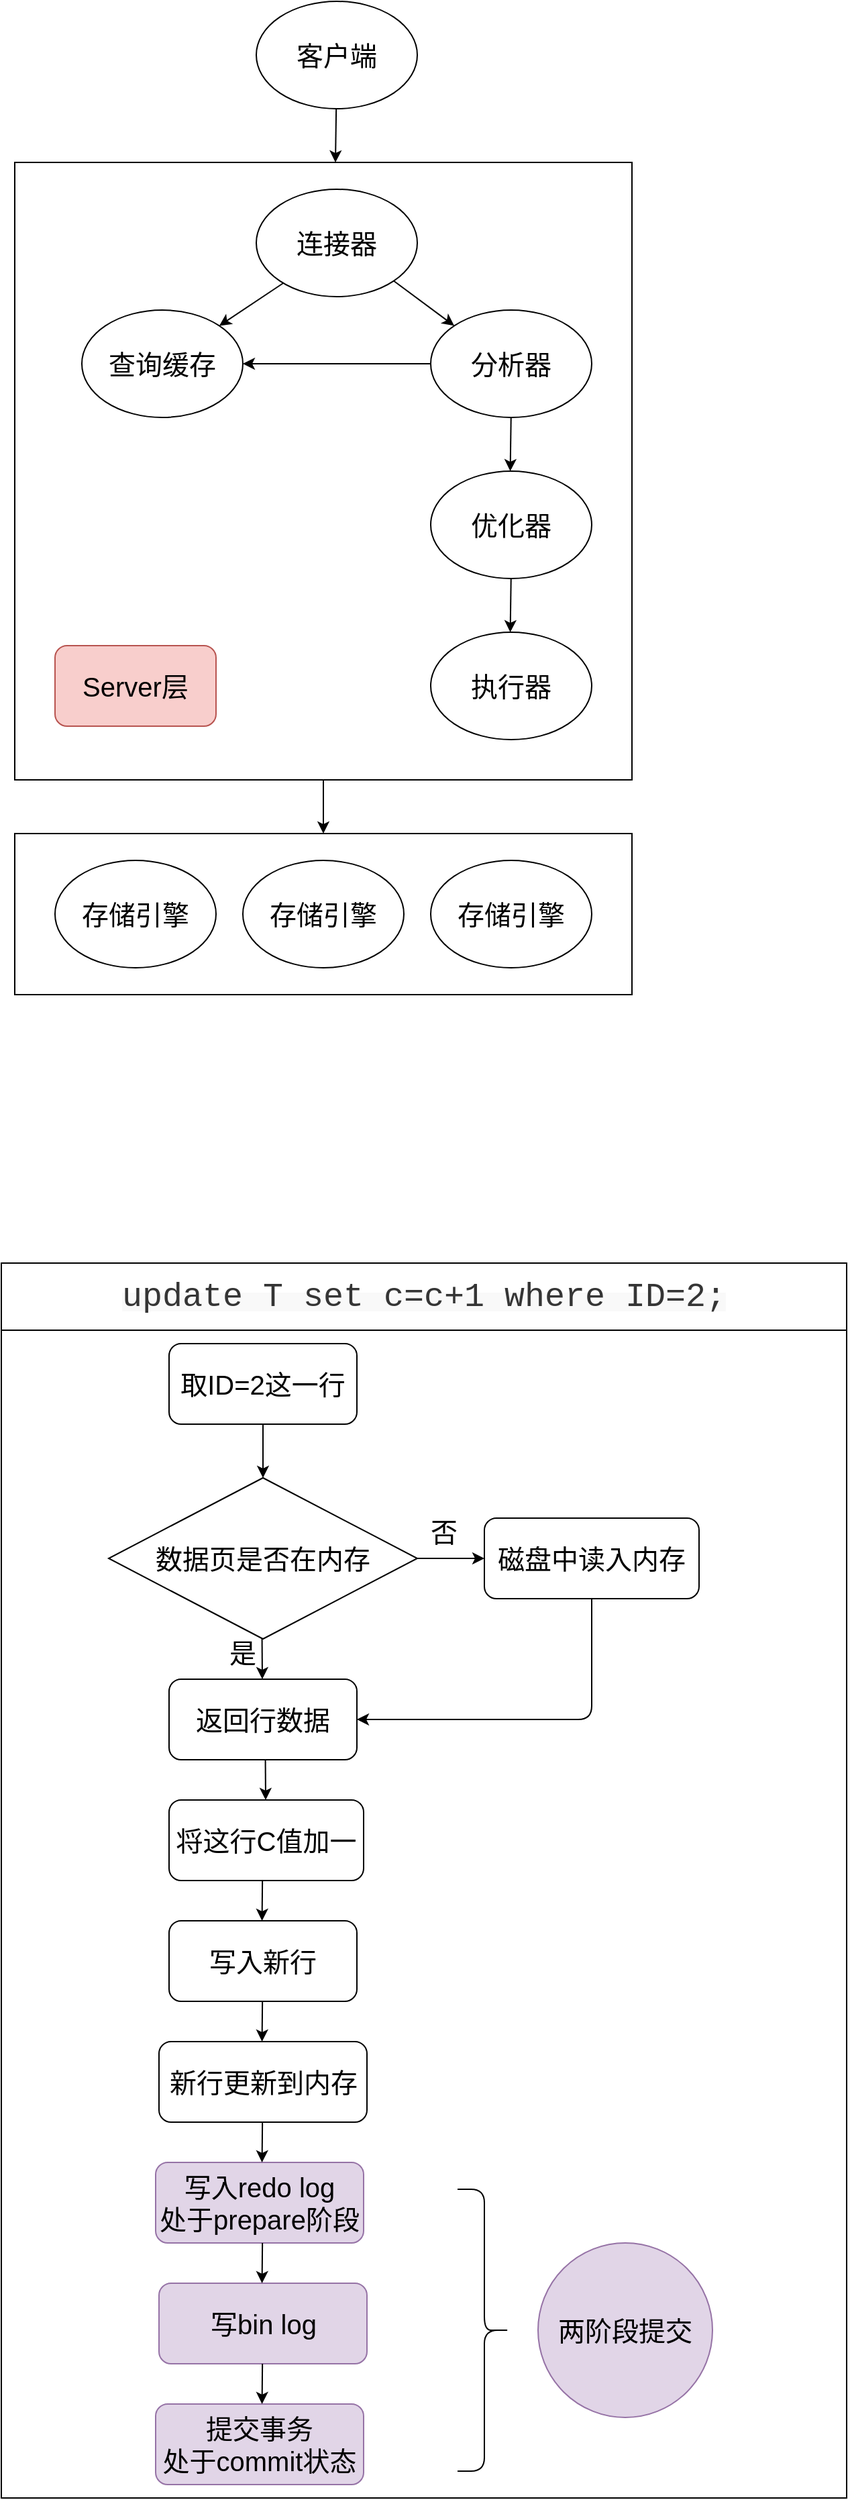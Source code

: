<mxfile version="14.5.3" type="github">
  <diagram id="PbG4Fj4FKivZKdx_B7DZ" name="第 1 页">
    <mxGraphModel dx="1730" dy="913" grid="1" gridSize="10" guides="1" tooltips="1" connect="1" arrows="1" fold="1" page="1" pageScale="1" pageWidth="850" pageHeight="1100" math="0" shadow="0">
      <root>
        <mxCell id="0" />
        <mxCell id="1" parent="0" />
        <mxCell id="bmLX54Bhof7FAH2AIRii-46" value="" style="rounded=0;whiteSpace=wrap;html=1;" vertex="1" parent="1">
          <mxGeometry x="290" y="1020" width="630" height="920" as="geometry" />
        </mxCell>
        <mxCell id="bmLX54Bhof7FAH2AIRii-1" value="" style="whiteSpace=wrap;html=1;aspect=fixed;" vertex="1" parent="1">
          <mxGeometry x="300" y="200" width="460" height="460" as="geometry" />
        </mxCell>
        <mxCell id="bmLX54Bhof7FAH2AIRii-3" value="&lt;font style=&quot;font-size: 20px&quot;&gt;客户端&lt;/font&gt;" style="ellipse;whiteSpace=wrap;html=1;" vertex="1" parent="1">
          <mxGeometry x="480" y="80" width="120" height="80" as="geometry" />
        </mxCell>
        <mxCell id="bmLX54Bhof7FAH2AIRii-4" value="&lt;font style=&quot;font-size: 20px&quot;&gt;连接器&lt;/font&gt;" style="ellipse;whiteSpace=wrap;html=1;" vertex="1" parent="1">
          <mxGeometry x="480" y="220" width="120" height="80" as="geometry" />
        </mxCell>
        <mxCell id="bmLX54Bhof7FAH2AIRii-5" value="&lt;font style=&quot;font-size: 20px&quot;&gt;分析器&lt;/font&gt;" style="ellipse;whiteSpace=wrap;html=1;" vertex="1" parent="1">
          <mxGeometry x="610" y="310" width="120" height="80" as="geometry" />
        </mxCell>
        <mxCell id="bmLX54Bhof7FAH2AIRii-6" value="&lt;font style=&quot;font-size: 20px&quot;&gt;查询缓存&lt;/font&gt;" style="ellipse;whiteSpace=wrap;html=1;" vertex="1" parent="1">
          <mxGeometry x="350" y="310" width="120" height="80" as="geometry" />
        </mxCell>
        <mxCell id="bmLX54Bhof7FAH2AIRii-7" value="&lt;font style=&quot;font-size: 20px&quot;&gt;优化器&lt;/font&gt;" style="ellipse;whiteSpace=wrap;html=1;" vertex="1" parent="1">
          <mxGeometry x="610" y="430" width="120" height="80" as="geometry" />
        </mxCell>
        <mxCell id="bmLX54Bhof7FAH2AIRii-8" value="&lt;font style=&quot;font-size: 20px&quot;&gt;执行器&lt;/font&gt;" style="ellipse;whiteSpace=wrap;html=1;" vertex="1" parent="1">
          <mxGeometry x="610" y="550" width="120" height="80" as="geometry" />
        </mxCell>
        <mxCell id="bmLX54Bhof7FAH2AIRii-10" value="" style="rounded=0;whiteSpace=wrap;html=1;" vertex="1" parent="1">
          <mxGeometry x="300" y="700" width="460" height="120" as="geometry" />
        </mxCell>
        <mxCell id="bmLX54Bhof7FAH2AIRii-13" value="&lt;font style=&quot;font-size: 20px&quot;&gt;存储引擎&lt;/font&gt;" style="ellipse;whiteSpace=wrap;html=1;" vertex="1" parent="1">
          <mxGeometry x="610" y="720" width="120" height="80" as="geometry" />
        </mxCell>
        <mxCell id="bmLX54Bhof7FAH2AIRii-14" value="&lt;font style=&quot;font-size: 20px&quot;&gt;存储引擎&lt;/font&gt;" style="ellipse;whiteSpace=wrap;html=1;" vertex="1" parent="1">
          <mxGeometry x="470" y="720" width="120" height="80" as="geometry" />
        </mxCell>
        <mxCell id="bmLX54Bhof7FAH2AIRii-15" value="&lt;font style=&quot;font-size: 20px&quot;&gt;存储引擎&lt;/font&gt;" style="ellipse;whiteSpace=wrap;html=1;" vertex="1" parent="1">
          <mxGeometry x="330" y="720" width="120" height="80" as="geometry" />
        </mxCell>
        <mxCell id="bmLX54Bhof7FAH2AIRii-16" value="" style="endArrow=classic;html=1;" edge="1" parent="1">
          <mxGeometry width="50" height="50" relative="1" as="geometry">
            <mxPoint x="539.58" y="160" as="sourcePoint" />
            <mxPoint x="539" y="200" as="targetPoint" />
          </mxGeometry>
        </mxCell>
        <mxCell id="bmLX54Bhof7FAH2AIRii-17" value="" style="endArrow=classic;html=1;" edge="1" parent="1">
          <mxGeometry width="50" height="50" relative="1" as="geometry">
            <mxPoint x="669.87" y="390.0" as="sourcePoint" />
            <mxPoint x="669.29" y="430.0" as="targetPoint" />
          </mxGeometry>
        </mxCell>
        <mxCell id="bmLX54Bhof7FAH2AIRii-18" value="" style="endArrow=classic;html=1;" edge="1" parent="1">
          <mxGeometry width="50" height="50" relative="1" as="geometry">
            <mxPoint x="669.87" y="510.0" as="sourcePoint" />
            <mxPoint x="669.29" y="550.0" as="targetPoint" />
          </mxGeometry>
        </mxCell>
        <mxCell id="bmLX54Bhof7FAH2AIRii-27" value="" style="endArrow=classic;html=1;entryX=1;entryY=0;entryDx=0;entryDy=0;" edge="1" parent="1" target="bmLX54Bhof7FAH2AIRii-6">
          <mxGeometry width="50" height="50" relative="1" as="geometry">
            <mxPoint x="500" y="290" as="sourcePoint" />
            <mxPoint x="466.76" y="331.04" as="targetPoint" />
          </mxGeometry>
        </mxCell>
        <mxCell id="bmLX54Bhof7FAH2AIRii-28" value="" style="endArrow=classic;html=1;entryX=0;entryY=0;entryDx=0;entryDy=0;exitX=1;exitY=1;exitDx=0;exitDy=0;" edge="1" parent="1" source="bmLX54Bhof7FAH2AIRii-4" target="bmLX54Bhof7FAH2AIRii-5">
          <mxGeometry width="50" height="50" relative="1" as="geometry">
            <mxPoint x="610" y="290" as="sourcePoint" />
            <mxPoint x="576.76" y="331.04" as="targetPoint" />
          </mxGeometry>
        </mxCell>
        <mxCell id="bmLX54Bhof7FAH2AIRii-31" value="" style="endArrow=classic;html=1;entryX=1;entryY=0.5;entryDx=0;entryDy=0;exitX=0;exitY=0.5;exitDx=0;exitDy=0;" edge="1" parent="1" source="bmLX54Bhof7FAH2AIRii-5" target="bmLX54Bhof7FAH2AIRii-6">
          <mxGeometry width="50" height="50" relative="1" as="geometry">
            <mxPoint x="260" y="480" as="sourcePoint" />
            <mxPoint x="310" y="430" as="targetPoint" />
          </mxGeometry>
        </mxCell>
        <mxCell id="bmLX54Bhof7FAH2AIRii-32" value="" style="endArrow=classic;html=1;entryX=0.5;entryY=0;entryDx=0;entryDy=0;exitX=0.5;exitY=1;exitDx=0;exitDy=0;" edge="1" parent="1" source="bmLX54Bhof7FAH2AIRii-1" target="bmLX54Bhof7FAH2AIRii-10">
          <mxGeometry width="50" height="50" relative="1" as="geometry">
            <mxPoint x="260" y="480" as="sourcePoint" />
            <mxPoint x="310" y="430" as="targetPoint" />
          </mxGeometry>
        </mxCell>
        <mxCell id="bmLX54Bhof7FAH2AIRii-33" value="&lt;font style=&quot;font-size: 20px&quot;&gt;Server层&lt;/font&gt;" style="rounded=1;whiteSpace=wrap;html=1;fillColor=#f8cecc;strokeColor=#b85450;" vertex="1" parent="1">
          <mxGeometry x="330" y="560" width="120" height="60" as="geometry" />
        </mxCell>
        <mxCell id="bmLX54Bhof7FAH2AIRii-35" value="&lt;span style=&quot;color: rgb(53 , 53 , 53) ; font-family: &amp;#34;consolas&amp;#34; , &amp;#34;liberation mono&amp;#34; , &amp;#34;menlo&amp;#34; , monospace , &amp;#34;courier&amp;#34; ; background-color: rgba(247 , 247 , 247 , 0.7)&quot;&gt;&lt;font style=&quot;font-size: 25px&quot;&gt;update T set c=c+1 where ID=2;&lt;/font&gt;&lt;/span&gt;" style="text;html=1;strokeColor=none;fillColor=none;align=center;verticalAlign=middle;whiteSpace=wrap;rounded=0;" vertex="1" parent="1">
          <mxGeometry x="290" y="1020" width="630" height="50" as="geometry" />
        </mxCell>
        <mxCell id="bmLX54Bhof7FAH2AIRii-36" value="&lt;font style=&quot;font-size: 20px&quot;&gt;取ID=2这一行&lt;/font&gt;" style="rounded=1;whiteSpace=wrap;html=1;" vertex="1" parent="1">
          <mxGeometry x="415" y="1080" width="140" height="60" as="geometry" />
        </mxCell>
        <mxCell id="bmLX54Bhof7FAH2AIRii-38" value="&lt;font style=&quot;font-size: 20px&quot;&gt;磁盘中读入内存&lt;/font&gt;" style="rounded=1;whiteSpace=wrap;html=1;" vertex="1" parent="1">
          <mxGeometry x="650" y="1210" width="160" height="60" as="geometry" />
        </mxCell>
        <mxCell id="bmLX54Bhof7FAH2AIRii-39" value="&lt;font style=&quot;font-size: 20px&quot;&gt;数据页是否在内存&lt;/font&gt;" style="rhombus;whiteSpace=wrap;html=1;" vertex="1" parent="1">
          <mxGeometry x="370" y="1180" width="230" height="120" as="geometry" />
        </mxCell>
        <mxCell id="bmLX54Bhof7FAH2AIRii-40" value="&lt;font style=&quot;font-size: 20px&quot;&gt;返回行数据&lt;/font&gt;" style="rounded=1;whiteSpace=wrap;html=1;" vertex="1" parent="1">
          <mxGeometry x="415" y="1330" width="140" height="60" as="geometry" />
        </mxCell>
        <mxCell id="bmLX54Bhof7FAH2AIRii-41" value="&lt;font style=&quot;font-size: 20px&quot;&gt;将这行C值加一&lt;/font&gt;" style="rounded=1;whiteSpace=wrap;html=1;" vertex="1" parent="1">
          <mxGeometry x="415" y="1420" width="145" height="60" as="geometry" />
        </mxCell>
        <mxCell id="bmLX54Bhof7FAH2AIRii-42" value="&lt;font style=&quot;font-size: 20px&quot;&gt;写入新行&lt;/font&gt;" style="rounded=1;whiteSpace=wrap;html=1;" vertex="1" parent="1">
          <mxGeometry x="415" y="1510" width="140" height="60" as="geometry" />
        </mxCell>
        <mxCell id="bmLX54Bhof7FAH2AIRii-43" value="&lt;font style=&quot;font-size: 20px&quot;&gt;新行更新到内存&lt;/font&gt;" style="rounded=1;whiteSpace=wrap;html=1;" vertex="1" parent="1">
          <mxGeometry x="407.5" y="1600" width="155" height="60" as="geometry" />
        </mxCell>
        <mxCell id="bmLX54Bhof7FAH2AIRii-44" value="" style="endArrow=none;html=1;exitX=0;exitY=1;exitDx=0;exitDy=0;entryX=1;entryY=1;entryDx=0;entryDy=0;" edge="1" parent="1" source="bmLX54Bhof7FAH2AIRii-35" target="bmLX54Bhof7FAH2AIRii-35">
          <mxGeometry width="50" height="50" relative="1" as="geometry">
            <mxPoint x="680" y="1200" as="sourcePoint" />
            <mxPoint x="730" y="1150" as="targetPoint" />
          </mxGeometry>
        </mxCell>
        <mxCell id="bmLX54Bhof7FAH2AIRii-45" value="&lt;font style=&quot;font-size: 20px&quot;&gt;写入redo log&lt;br&gt;处于prepare阶段&lt;br&gt;&lt;/font&gt;" style="rounded=1;whiteSpace=wrap;html=1;fillColor=#e1d5e7;strokeColor=#9673a6;" vertex="1" parent="1">
          <mxGeometry x="405" y="1690" width="155" height="60" as="geometry" />
        </mxCell>
        <mxCell id="bmLX54Bhof7FAH2AIRii-47" value="&lt;font style=&quot;font-size: 20px&quot;&gt;写bin log&lt;/font&gt;" style="rounded=1;whiteSpace=wrap;html=1;fillColor=#e1d5e7;strokeColor=#9673a6;" vertex="1" parent="1">
          <mxGeometry x="407.5" y="1780" width="155" height="60" as="geometry" />
        </mxCell>
        <mxCell id="bmLX54Bhof7FAH2AIRii-48" value="&lt;span style=&quot;font-size: 20px&quot;&gt;提交事务&lt;br&gt;处于commit状态&lt;br&gt;&lt;/span&gt;" style="rounded=1;whiteSpace=wrap;html=1;fillColor=#e1d5e7;strokeColor=#9673a6;" vertex="1" parent="1">
          <mxGeometry x="405" y="1870" width="155" height="60" as="geometry" />
        </mxCell>
        <mxCell id="bmLX54Bhof7FAH2AIRii-51" value="" style="endArrow=classic;html=1;entryX=0.5;entryY=0;entryDx=0;entryDy=0;exitX=0.5;exitY=1;exitDx=0;exitDy=0;" edge="1" parent="1" source="bmLX54Bhof7FAH2AIRii-36" target="bmLX54Bhof7FAH2AIRii-39">
          <mxGeometry width="50" height="50" relative="1" as="geometry">
            <mxPoint x="720" y="1220" as="sourcePoint" />
            <mxPoint x="770" y="1170" as="targetPoint" />
          </mxGeometry>
        </mxCell>
        <mxCell id="bmLX54Bhof7FAH2AIRii-55" value="" style="endArrow=classic;html=1;exitX=0.5;exitY=1;exitDx=0;exitDy=0;" edge="1" parent="1">
          <mxGeometry width="50" height="50" relative="1" as="geometry">
            <mxPoint x="486.79" y="1390" as="sourcePoint" />
            <mxPoint x="487" y="1420" as="targetPoint" />
          </mxGeometry>
        </mxCell>
        <mxCell id="bmLX54Bhof7FAH2AIRii-56" value="" style="endArrow=classic;html=1;exitX=0.5;exitY=1;exitDx=0;exitDy=0;" edge="1" parent="1">
          <mxGeometry width="50" height="50" relative="1" as="geometry">
            <mxPoint x="484.58" y="1480" as="sourcePoint" />
            <mxPoint x="484.29" y="1510" as="targetPoint" />
          </mxGeometry>
        </mxCell>
        <mxCell id="bmLX54Bhof7FAH2AIRii-57" value="" style="endArrow=classic;html=1;exitX=0.5;exitY=1;exitDx=0;exitDy=0;" edge="1" parent="1">
          <mxGeometry width="50" height="50" relative="1" as="geometry">
            <mxPoint x="484.58" y="1570" as="sourcePoint" />
            <mxPoint x="484.29" y="1600" as="targetPoint" />
          </mxGeometry>
        </mxCell>
        <mxCell id="bmLX54Bhof7FAH2AIRii-58" value="" style="endArrow=classic;html=1;exitX=0.5;exitY=1;exitDx=0;exitDy=0;" edge="1" parent="1">
          <mxGeometry width="50" height="50" relative="1" as="geometry">
            <mxPoint x="484.58" y="1660" as="sourcePoint" />
            <mxPoint x="484.29" y="1690" as="targetPoint" />
          </mxGeometry>
        </mxCell>
        <mxCell id="bmLX54Bhof7FAH2AIRii-59" value="" style="endArrow=classic;html=1;exitX=0.5;exitY=1;exitDx=0;exitDy=0;" edge="1" parent="1">
          <mxGeometry width="50" height="50" relative="1" as="geometry">
            <mxPoint x="484.58" y="1750" as="sourcePoint" />
            <mxPoint x="484.29" y="1780" as="targetPoint" />
          </mxGeometry>
        </mxCell>
        <mxCell id="bmLX54Bhof7FAH2AIRii-60" value="" style="endArrow=classic;html=1;exitX=0.5;exitY=1;exitDx=0;exitDy=0;" edge="1" parent="1">
          <mxGeometry width="50" height="50" relative="1" as="geometry">
            <mxPoint x="484.58" y="1840" as="sourcePoint" />
            <mxPoint x="484.29" y="1870" as="targetPoint" />
          </mxGeometry>
        </mxCell>
        <mxCell id="bmLX54Bhof7FAH2AIRii-65" value="" style="endArrow=classic;html=1;exitX=0.5;exitY=1;exitDx=0;exitDy=0;" edge="1" parent="1">
          <mxGeometry width="50" height="50" relative="1" as="geometry">
            <mxPoint x="484.29" y="1300" as="sourcePoint" />
            <mxPoint x="484.5" y="1330" as="targetPoint" />
          </mxGeometry>
        </mxCell>
        <mxCell id="bmLX54Bhof7FAH2AIRii-66" value="&lt;font style=&quot;font-size: 20px&quot;&gt;是&lt;/font&gt;" style="text;html=1;strokeColor=none;fillColor=none;align=center;verticalAlign=middle;whiteSpace=wrap;rounded=0;" vertex="1" parent="1">
          <mxGeometry x="450" y="1300" width="40" height="20" as="geometry" />
        </mxCell>
        <mxCell id="bmLX54Bhof7FAH2AIRii-68" value="" style="endArrow=classic;html=1;exitX=1;exitY=0.5;exitDx=0;exitDy=0;entryX=0;entryY=0.5;entryDx=0;entryDy=0;" edge="1" parent="1" source="bmLX54Bhof7FAH2AIRii-39" target="bmLX54Bhof7FAH2AIRii-38">
          <mxGeometry width="50" height="50" relative="1" as="geometry">
            <mxPoint x="720" y="1350" as="sourcePoint" />
            <mxPoint x="770" y="1300" as="targetPoint" />
          </mxGeometry>
        </mxCell>
        <mxCell id="bmLX54Bhof7FAH2AIRii-69" value="&lt;font style=&quot;font-size: 20px&quot;&gt;否&lt;/font&gt;" style="text;html=1;strokeColor=none;fillColor=none;align=center;verticalAlign=middle;whiteSpace=wrap;rounded=0;" vertex="1" parent="1">
          <mxGeometry x="600" y="1210" width="40" height="20" as="geometry" />
        </mxCell>
        <mxCell id="bmLX54Bhof7FAH2AIRii-70" value="" style="endArrow=classic;html=1;exitX=0.5;exitY=1;exitDx=0;exitDy=0;entryX=1;entryY=0.5;entryDx=0;entryDy=0;" edge="1" parent="1" source="bmLX54Bhof7FAH2AIRii-38" target="bmLX54Bhof7FAH2AIRii-40">
          <mxGeometry width="50" height="50" relative="1" as="geometry">
            <mxPoint x="670" y="1450" as="sourcePoint" />
            <mxPoint x="720" y="1400" as="targetPoint" />
            <Array as="points">
              <mxPoint x="730" y="1360" />
            </Array>
          </mxGeometry>
        </mxCell>
        <mxCell id="bmLX54Bhof7FAH2AIRii-71" value="&lt;font style=&quot;font-size: 20px&quot;&gt;两阶段提交&lt;/font&gt;" style="ellipse;whiteSpace=wrap;html=1;aspect=fixed;fillColor=#e1d5e7;strokeColor=#9673a6;" vertex="1" parent="1">
          <mxGeometry x="690" y="1750" width="130" height="130" as="geometry" />
        </mxCell>
        <mxCell id="bmLX54Bhof7FAH2AIRii-72" value="" style="shape=curlyBracket;whiteSpace=wrap;html=1;rounded=1;direction=west;" vertex="1" parent="1">
          <mxGeometry x="630" y="1710" width="40" height="210" as="geometry" />
        </mxCell>
      </root>
    </mxGraphModel>
  </diagram>
</mxfile>
